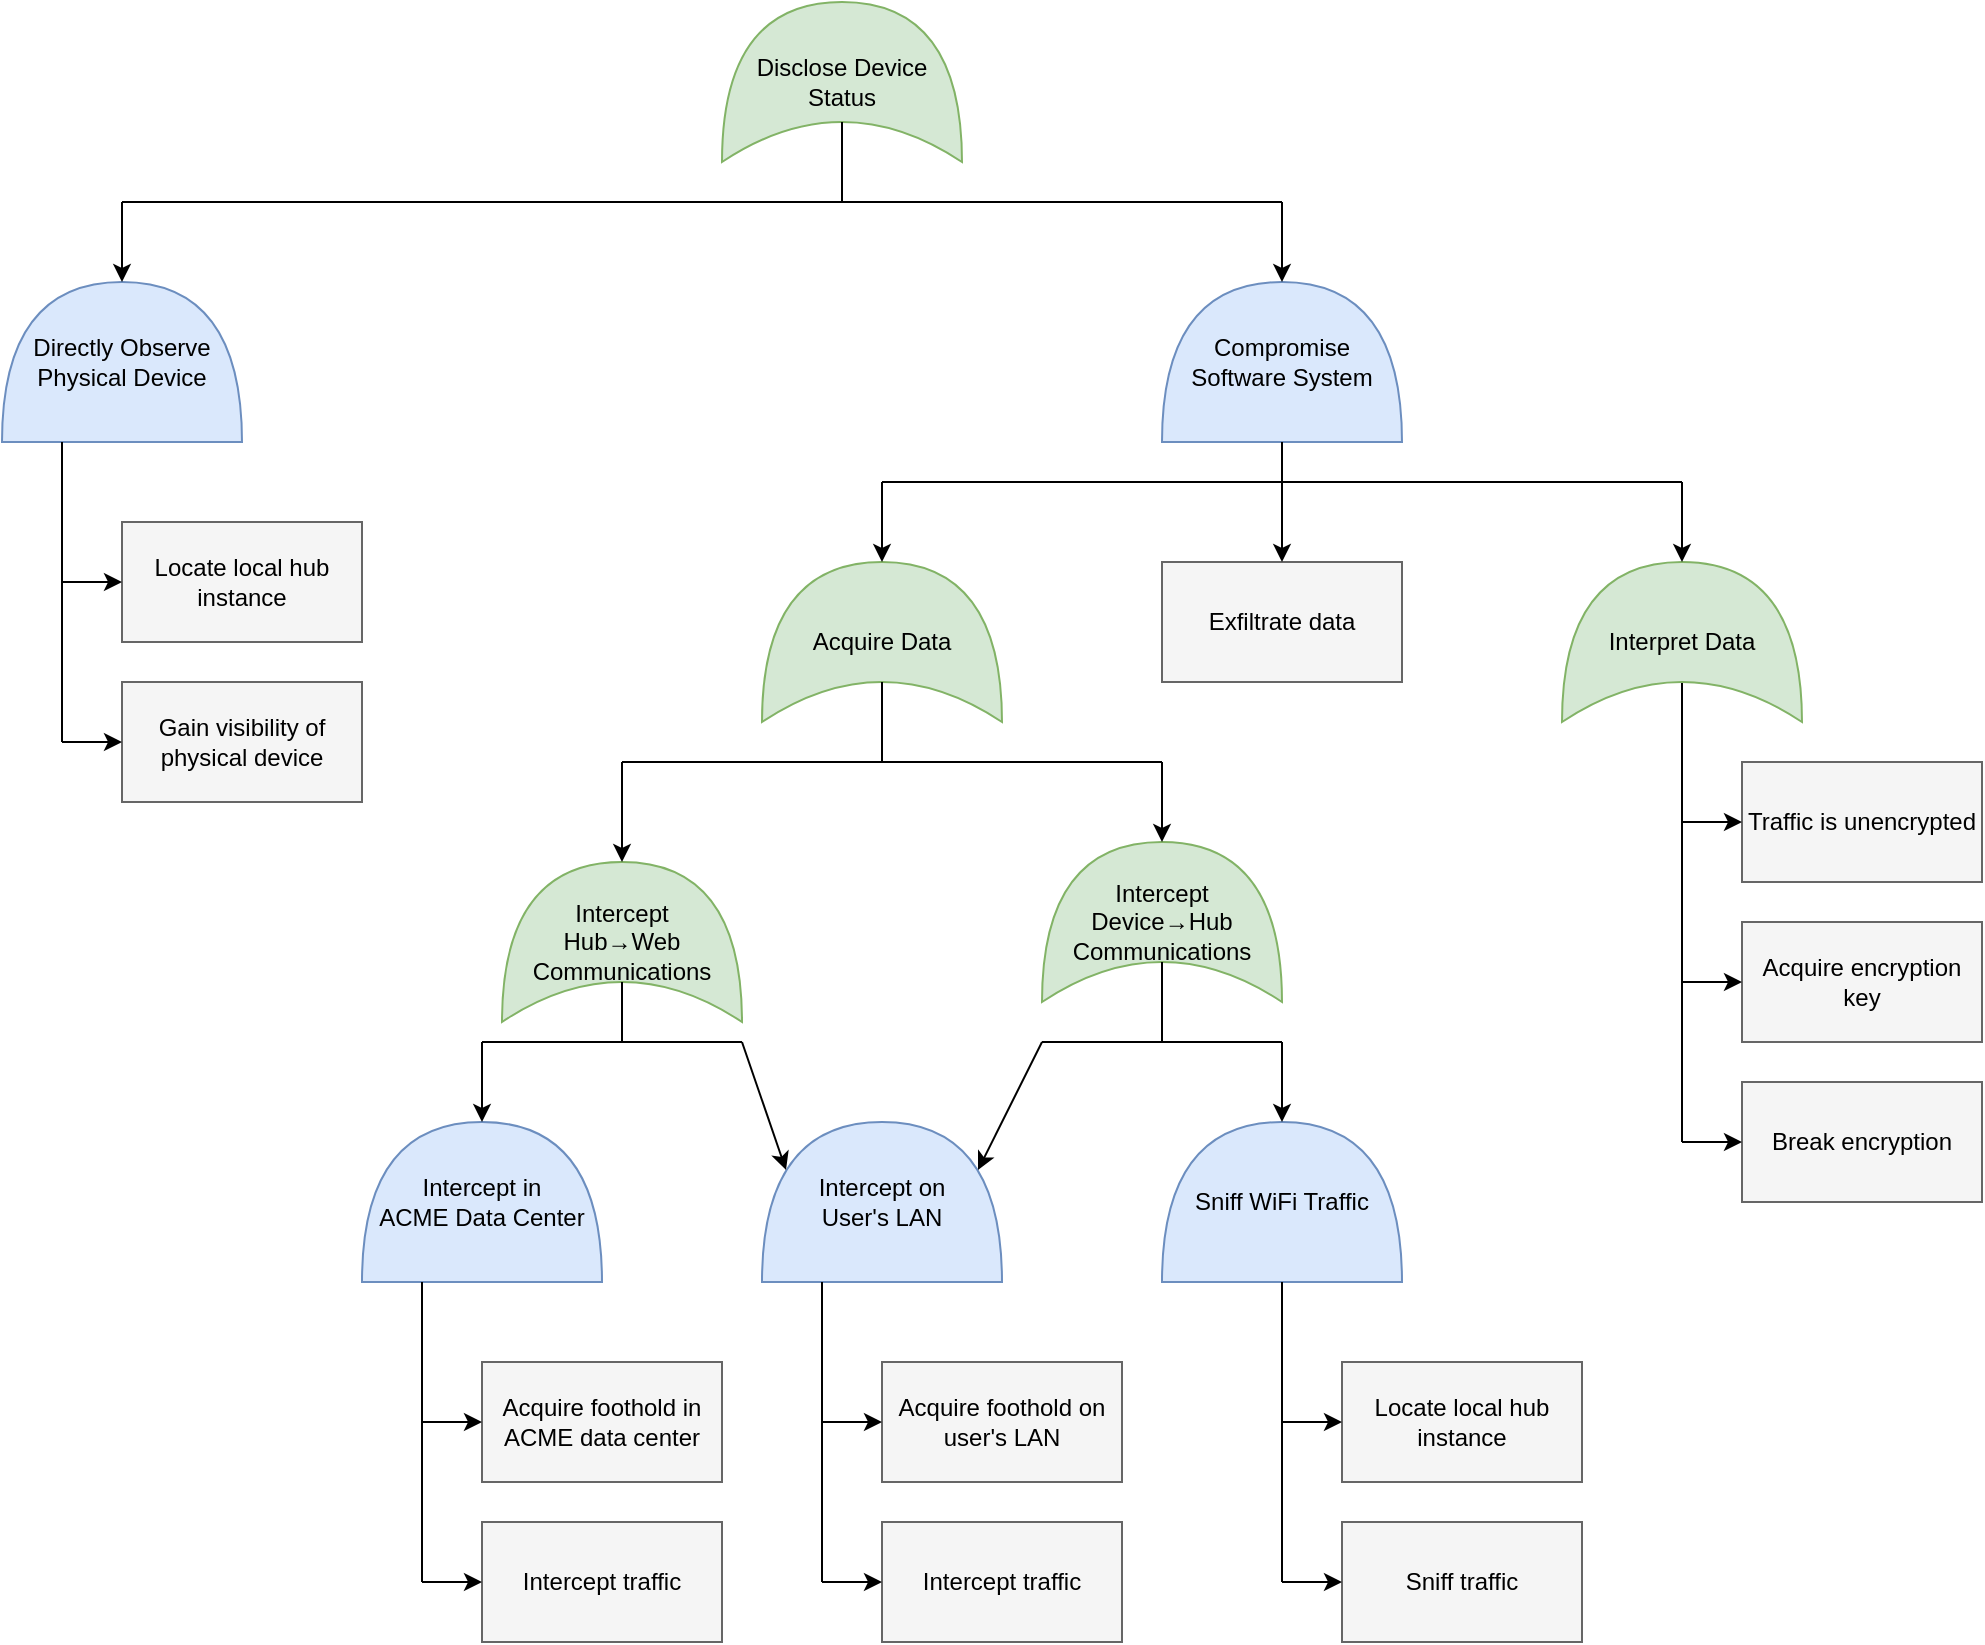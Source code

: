 <mxfile pages="1" version="11.2.5" type="device"><diagram id="2neCZO1XrC8-IKCYFb0F" name="Page-1"><mxGraphModel dx="1502" dy="1027" grid="1" gridSize="10" guides="1" tooltips="1" connect="1" arrows="1" fold="1" page="0" pageScale="1" pageWidth="850" pageHeight="1100" math="0" shadow="0"><root><mxCell id="0"/><mxCell id="1" parent="0"/><mxCell id="PcCRDaLhkMDDwbh5B4F4-1" value="Disclose Device Status" style="shape=xor;whiteSpace=wrap;html=1;fillColor=#d5e8d4;strokeColor=#82b366;direction=north;" parent="1" vertex="1"><mxGeometry x="340" y="80" width="120" height="80" as="geometry"/></mxCell><mxCell id="PcCRDaLhkMDDwbh5B4F4-4" value="" style="endArrow=none;html=1;entryX=0.25;entryY=0.5;entryDx=0;entryDy=0;entryPerimeter=0;" parent="1" target="PcCRDaLhkMDDwbh5B4F4-1" edge="1"><mxGeometry width="50" height="50" relative="1" as="geometry"><mxPoint x="400" y="180" as="sourcePoint"/><mxPoint x="370" y="180" as="targetPoint"/></mxGeometry></mxCell><mxCell id="PcCRDaLhkMDDwbh5B4F4-5" value="" style="endArrow=none;html=1;" parent="1" edge="1"><mxGeometry width="50" height="50" relative="1" as="geometry"><mxPoint x="40" y="180" as="sourcePoint"/><mxPoint x="620" y="180" as="targetPoint"/></mxGeometry></mxCell><mxCell id="PcCRDaLhkMDDwbh5B4F4-6" value="Directly Observe Physical Device" style="shape=or;whiteSpace=wrap;html=1;direction=north;fillColor=#dae8fc;strokeColor=#6c8ebf;" parent="1" vertex="1"><mxGeometry x="-20" y="220" width="120" height="80" as="geometry"/></mxCell><mxCell id="PcCRDaLhkMDDwbh5B4F4-7" value="" style="endArrow=classic;html=1;fontColor=#FF3333;entryX=1;entryY=0.5;entryDx=0;entryDy=0;entryPerimeter=0;" parent="1" target="PcCRDaLhkMDDwbh5B4F4-6" edge="1"><mxGeometry width="50" height="50" relative="1" as="geometry"><mxPoint x="40" y="180" as="sourcePoint"/><mxPoint x="30" y="320" as="targetPoint"/></mxGeometry></mxCell><mxCell id="PcCRDaLhkMDDwbh5B4F4-8" value="Locate local hub instance" style="rounded=0;whiteSpace=wrap;html=1;fillColor=#f5f5f5;strokeColor=#666666;" parent="1" vertex="1"><mxGeometry x="40" y="340" width="120" height="60" as="geometry"/></mxCell><mxCell id="PcCRDaLhkMDDwbh5B4F4-9" value="Gain visibility of physical device" style="rounded=0;whiteSpace=wrap;html=1;fillColor=#f5f5f5;strokeColor=#666666;" parent="1" vertex="1"><mxGeometry x="40" y="420" width="120" height="60" as="geometry"/></mxCell><mxCell id="PcCRDaLhkMDDwbh5B4F4-10" value="" style="endArrow=none;html=1;entryX=0;entryY=0.25;entryDx=0;entryDy=0;entryPerimeter=0;" parent="1" target="PcCRDaLhkMDDwbh5B4F4-6" edge="1"><mxGeometry width="50" height="50" relative="1" as="geometry"><mxPoint x="10" y="450" as="sourcePoint"/><mxPoint y="310" as="targetPoint"/></mxGeometry></mxCell><mxCell id="PcCRDaLhkMDDwbh5B4F4-11" value="" style="endArrow=classic;html=1;fontColor=#FF3333;entryX=0;entryY=0.5;entryDx=0;entryDy=0;" parent="1" target="PcCRDaLhkMDDwbh5B4F4-8" edge="1"><mxGeometry width="50" height="50" relative="1" as="geometry"><mxPoint x="10" y="370" as="sourcePoint"/><mxPoint x="50" y="230.0" as="targetPoint"/></mxGeometry></mxCell><mxCell id="PcCRDaLhkMDDwbh5B4F4-12" value="" style="endArrow=classic;html=1;fontColor=#FF3333;entryX=0;entryY=0.5;entryDx=0;entryDy=0;" parent="1" target="PcCRDaLhkMDDwbh5B4F4-9" edge="1"><mxGeometry width="50" height="50" relative="1" as="geometry"><mxPoint x="10" y="450" as="sourcePoint"/><mxPoint x="50" y="380" as="targetPoint"/></mxGeometry></mxCell><mxCell id="PcCRDaLhkMDDwbh5B4F4-13" value="Intercept&lt;br&gt;Hub&lt;span class=&quot;js-about-item-abstr&quot;&gt;→&lt;/span&gt;Web Communications" style="shape=xor;whiteSpace=wrap;html=1;fillColor=#d5e8d4;strokeColor=#82b366;direction=north;" parent="1" vertex="1"><mxGeometry x="230" y="510" width="120" height="80" as="geometry"/></mxCell><mxCell id="PcCRDaLhkMDDwbh5B4F4-14" value="Intercept&lt;br&gt;Device&lt;span class=&quot;js-about-item-abstr&quot;&gt;→Hub&lt;br&gt;&lt;/span&gt;Communications" style="shape=xor;whiteSpace=wrap;html=1;fillColor=#d5e8d4;strokeColor=#82b366;direction=north;" parent="1" vertex="1"><mxGeometry x="500" y="500" width="120" height="80" as="geometry"/></mxCell><mxCell id="PcCRDaLhkMDDwbh5B4F4-16" value="Intercept on&lt;br&gt;User's LAN" style="shape=or;whiteSpace=wrap;html=1;direction=north;fillColor=#dae8fc;strokeColor=#6c8ebf;" parent="1" vertex="1"><mxGeometry x="360" y="640" width="120" height="80" as="geometry"/></mxCell><mxCell id="PcCRDaLhkMDDwbh5B4F4-17" value="Intercept in&lt;br&gt;ACME Data Center" style="shape=or;whiteSpace=wrap;html=1;direction=north;fillColor=#dae8fc;strokeColor=#6c8ebf;" parent="1" vertex="1"><mxGeometry x="160" y="640" width="120" height="80" as="geometry"/></mxCell><mxCell id="PcCRDaLhkMDDwbh5B4F4-19" value="Sniff WiFi Traffic" style="shape=or;whiteSpace=wrap;html=1;direction=north;fillColor=#dae8fc;strokeColor=#6c8ebf;" parent="1" vertex="1"><mxGeometry x="560" y="640" width="120" height="80" as="geometry"/></mxCell><mxCell id="PcCRDaLhkMDDwbh5B4F4-20" value="" style="endArrow=classic;html=1;fontColor=#FF3333;entryX=1;entryY=0.5;entryDx=0;entryDy=0;entryPerimeter=0;" parent="1" target="PcCRDaLhkMDDwbh5B4F4-13" edge="1"><mxGeometry width="50" height="50" relative="1" as="geometry"><mxPoint x="290" y="460" as="sourcePoint"/><mxPoint x="-70" y="510.0" as="targetPoint"/></mxGeometry></mxCell><mxCell id="PcCRDaLhkMDDwbh5B4F4-21" value="" style="endArrow=classic;html=1;fontColor=#FF3333;entryX=1;entryY=0.5;entryDx=0;entryDy=0;entryPerimeter=0;" parent="1" target="PcCRDaLhkMDDwbh5B4F4-14" edge="1"><mxGeometry width="50" height="50" relative="1" as="geometry"><mxPoint x="560" y="460" as="sourcePoint"/><mxPoint x="-60" y="520.0" as="targetPoint"/></mxGeometry></mxCell><mxCell id="PcCRDaLhkMDDwbh5B4F4-22" value="" style="endArrow=none;html=1;entryX=0.25;entryY=0.5;entryDx=0;entryDy=0;entryPerimeter=0;" parent="1" target="PcCRDaLhkMDDwbh5B4F4-13" edge="1"><mxGeometry width="50" height="50" relative="1" as="geometry"><mxPoint x="290" y="600" as="sourcePoint"/><mxPoint x="240.0" y="590" as="targetPoint"/></mxGeometry></mxCell><mxCell id="PcCRDaLhkMDDwbh5B4F4-23" value="" style="endArrow=none;html=1;entryX=0.25;entryY=0.5;entryDx=0;entryDy=0;entryPerimeter=0;" parent="1" target="PcCRDaLhkMDDwbh5B4F4-14" edge="1"><mxGeometry width="50" height="50" relative="1" as="geometry"><mxPoint x="560" y="600" as="sourcePoint"/><mxPoint x="240.0" y="570" as="targetPoint"/></mxGeometry></mxCell><mxCell id="PcCRDaLhkMDDwbh5B4F4-24" value="" style="endArrow=none;html=1;" parent="1" edge="1"><mxGeometry width="50" height="50" relative="1" as="geometry"><mxPoint x="220" y="600" as="sourcePoint"/><mxPoint x="350" y="600" as="targetPoint"/></mxGeometry></mxCell><mxCell id="PcCRDaLhkMDDwbh5B4F4-25" value="" style="endArrow=none;html=1;" parent="1" edge="1"><mxGeometry width="50" height="50" relative="1" as="geometry"><mxPoint x="500" y="600" as="sourcePoint"/><mxPoint x="620" y="600" as="targetPoint"/></mxGeometry></mxCell><mxCell id="PcCRDaLhkMDDwbh5B4F4-28" value="" style="endArrow=classic;html=1;fontColor=#FF3333;entryX=0.7;entryY=0.9;entryDx=0;entryDy=0;entryPerimeter=0;" parent="1" target="PcCRDaLhkMDDwbh5B4F4-16" edge="1"><mxGeometry width="50" height="50" relative="1" as="geometry"><mxPoint x="500" y="600" as="sourcePoint"/><mxPoint x="510" y="664" as="targetPoint"/></mxGeometry></mxCell><mxCell id="PcCRDaLhkMDDwbh5B4F4-29" value="" style="endArrow=classic;html=1;fontColor=#FF3333;entryX=1;entryY=0.5;entryDx=0;entryDy=0;entryPerimeter=0;" parent="1" target="PcCRDaLhkMDDwbh5B4F4-19" edge="1"><mxGeometry width="50" height="50" relative="1" as="geometry"><mxPoint x="620" y="600" as="sourcePoint"/><mxPoint x="180" y="670" as="targetPoint"/></mxGeometry></mxCell><mxCell id="p0aZqe9GGIDoehT3jHg7-1" value="Acquire foothold on user's LAN" style="rounded=0;whiteSpace=wrap;html=1;fillColor=#f5f5f5;strokeColor=#666666;" parent="1" vertex="1"><mxGeometry x="420" y="760" width="120" height="60" as="geometry"/></mxCell><mxCell id="p0aZqe9GGIDoehT3jHg7-2" value="Intercept traffic" style="rounded=0;whiteSpace=wrap;html=1;fillColor=#f5f5f5;strokeColor=#666666;" parent="1" vertex="1"><mxGeometry x="420" y="840" width="120" height="60" as="geometry"/></mxCell><mxCell id="p0aZqe9GGIDoehT3jHg7-3" value="" style="endArrow=none;html=1;entryX=0;entryY=0.25;entryDx=0;entryDy=0;entryPerimeter=0;" parent="1" target="PcCRDaLhkMDDwbh5B4F4-16" edge="1"><mxGeometry width="50" height="50" relative="1" as="geometry"><mxPoint x="390" y="870" as="sourcePoint"/><mxPoint x="390" y="720" as="targetPoint"/></mxGeometry></mxCell><mxCell id="p0aZqe9GGIDoehT3jHg7-4" value="" style="endArrow=classic;html=1;fontColor=#FF3333;entryX=0;entryY=0.5;entryDx=0;entryDy=0;" parent="1" target="p0aZqe9GGIDoehT3jHg7-1" edge="1"><mxGeometry width="50" height="50" relative="1" as="geometry"><mxPoint x="390" y="790" as="sourcePoint"/><mxPoint x="430" y="650.0" as="targetPoint"/></mxGeometry></mxCell><mxCell id="p0aZqe9GGIDoehT3jHg7-5" value="" style="endArrow=classic;html=1;fontColor=#FF3333;entryX=0;entryY=0.5;entryDx=0;entryDy=0;" parent="1" target="p0aZqe9GGIDoehT3jHg7-2" edge="1"><mxGeometry width="50" height="50" relative="1" as="geometry"><mxPoint x="390" y="870" as="sourcePoint"/><mxPoint x="430" y="800" as="targetPoint"/></mxGeometry></mxCell><mxCell id="p0aZqe9GGIDoehT3jHg7-6" value="Acquire foothold in ACME data center" style="rounded=0;whiteSpace=wrap;html=1;fillColor=#f5f5f5;strokeColor=#666666;" parent="1" vertex="1"><mxGeometry x="220" y="760" width="120" height="60" as="geometry"/></mxCell><mxCell id="p0aZqe9GGIDoehT3jHg7-7" value="Intercept traffic" style="rounded=0;whiteSpace=wrap;html=1;fillColor=#f5f5f5;strokeColor=#666666;" parent="1" vertex="1"><mxGeometry x="220" y="840" width="120" height="60" as="geometry"/></mxCell><mxCell id="p0aZqe9GGIDoehT3jHg7-8" value="" style="endArrow=none;html=1;entryX=0;entryY=0.25;entryDx=0;entryDy=0;entryPerimeter=0;" parent="1" target="PcCRDaLhkMDDwbh5B4F4-17" edge="1"><mxGeometry width="50" height="50" relative="1" as="geometry"><mxPoint x="190" y="870" as="sourcePoint"/><mxPoint x="190" y="720" as="targetPoint"/></mxGeometry></mxCell><mxCell id="p0aZqe9GGIDoehT3jHg7-9" value="" style="endArrow=classic;html=1;fontColor=#FF3333;entryX=0;entryY=0.5;entryDx=0;entryDy=0;" parent="1" target="p0aZqe9GGIDoehT3jHg7-6" edge="1"><mxGeometry width="50" height="50" relative="1" as="geometry"><mxPoint x="190" y="790" as="sourcePoint"/><mxPoint x="230" y="650.0" as="targetPoint"/></mxGeometry></mxCell><mxCell id="p0aZqe9GGIDoehT3jHg7-10" value="" style="endArrow=classic;html=1;fontColor=#FF3333;entryX=0;entryY=0.5;entryDx=0;entryDy=0;" parent="1" target="p0aZqe9GGIDoehT3jHg7-7" edge="1"><mxGeometry width="50" height="50" relative="1" as="geometry"><mxPoint x="190" y="870" as="sourcePoint"/><mxPoint x="230" y="800" as="targetPoint"/></mxGeometry></mxCell><mxCell id="p0aZqe9GGIDoehT3jHg7-16" value="Traffic is unencrypted" style="rounded=0;whiteSpace=wrap;html=1;fillColor=#f5f5f5;strokeColor=#666666;" parent="1" vertex="1"><mxGeometry x="850" y="460" width="120" height="60" as="geometry"/></mxCell><mxCell id="p0aZqe9GGIDoehT3jHg7-17" value="Acquire encryption key" style="rounded=0;whiteSpace=wrap;html=1;fillColor=#f5f5f5;strokeColor=#666666;" parent="1" vertex="1"><mxGeometry x="850" y="540" width="120" height="60" as="geometry"/></mxCell><mxCell id="p0aZqe9GGIDoehT3jHg7-18" value="" style="endArrow=none;html=1;entryX=0.25;entryY=0.5;entryDx=0;entryDy=0;entryPerimeter=0;" parent="1" target="p0aZqe9GGIDoehT3jHg7-27" edge="1"><mxGeometry width="50" height="50" relative="1" as="geometry"><mxPoint x="820" y="650" as="sourcePoint"/><mxPoint x="820" y="420" as="targetPoint"/></mxGeometry></mxCell><mxCell id="p0aZqe9GGIDoehT3jHg7-19" value="" style="endArrow=classic;html=1;fontColor=#FF3333;entryX=0;entryY=0.5;entryDx=0;entryDy=0;" parent="1" target="p0aZqe9GGIDoehT3jHg7-16" edge="1"><mxGeometry width="50" height="50" relative="1" as="geometry"><mxPoint x="820" y="490" as="sourcePoint"/><mxPoint x="860" y="350.0" as="targetPoint"/></mxGeometry></mxCell><mxCell id="p0aZqe9GGIDoehT3jHg7-20" value="" style="endArrow=classic;html=1;fontColor=#FF3333;entryX=0;entryY=0.5;entryDx=0;entryDy=0;" parent="1" target="p0aZqe9GGIDoehT3jHg7-17" edge="1"><mxGeometry width="50" height="50" relative="1" as="geometry"><mxPoint x="820" y="570" as="sourcePoint"/><mxPoint x="860" y="500" as="targetPoint"/></mxGeometry></mxCell><mxCell id="p0aZqe9GGIDoehT3jHg7-24" value="Compromise&lt;br&gt;Software System" style="shape=or;whiteSpace=wrap;html=1;direction=north;fillColor=#dae8fc;strokeColor=#6c8ebf;" parent="1" vertex="1"><mxGeometry x="560" y="220" width="120" height="80" as="geometry"/></mxCell><mxCell id="p0aZqe9GGIDoehT3jHg7-25" value="Acquire Data" style="shape=xor;whiteSpace=wrap;html=1;fillColor=#d5e8d4;strokeColor=#82b366;direction=north;" parent="1" vertex="1"><mxGeometry x="360" y="360" width="120" height="80" as="geometry"/></mxCell><mxCell id="p0aZqe9GGIDoehT3jHg7-26" value="Exfiltrate data" style="rounded=0;whiteSpace=wrap;html=1;fillColor=#f5f5f5;strokeColor=#666666;" parent="1" vertex="1"><mxGeometry x="560" y="360" width="120" height="60" as="geometry"/></mxCell><mxCell id="p0aZqe9GGIDoehT3jHg7-27" value="Interpret Data" style="shape=xor;whiteSpace=wrap;html=1;fillColor=#d5e8d4;strokeColor=#82b366;direction=north;" parent="1" vertex="1"><mxGeometry x="760" y="360" width="120" height="80" as="geometry"/></mxCell><mxCell id="p0aZqe9GGIDoehT3jHg7-28" value="" style="endArrow=none;html=1;" parent="1" edge="1"><mxGeometry width="50" height="50" relative="1" as="geometry"><mxPoint x="290" y="460" as="sourcePoint"/><mxPoint x="560" y="460" as="targetPoint"/></mxGeometry></mxCell><mxCell id="p0aZqe9GGIDoehT3jHg7-29" value="" style="endArrow=classic;html=1;fontColor=#FF3333;entryX=0.7;entryY=0.1;entryDx=0;entryDy=0;entryPerimeter=0;" parent="1" target="PcCRDaLhkMDDwbh5B4F4-16" edge="1"><mxGeometry width="50" height="50" relative="1" as="geometry"><mxPoint x="350" y="600" as="sourcePoint"/><mxPoint x="560" y="650" as="targetPoint"/></mxGeometry></mxCell><mxCell id="p0aZqe9GGIDoehT3jHg7-30" value="" style="endArrow=classic;html=1;fontColor=#FF3333;entryX=1;entryY=0.5;entryDx=0;entryDy=0;entryPerimeter=0;" parent="1" target="PcCRDaLhkMDDwbh5B4F4-17" edge="1"><mxGeometry width="50" height="50" relative="1" as="geometry"><mxPoint x="220" y="600" as="sourcePoint"/><mxPoint x="382" y="674" as="targetPoint"/></mxGeometry></mxCell><mxCell id="p0aZqe9GGIDoehT3jHg7-31" value="" style="endArrow=none;html=1;entryX=0.25;entryY=0.5;entryDx=0;entryDy=0;entryPerimeter=0;" parent="1" target="p0aZqe9GGIDoehT3jHg7-25" edge="1"><mxGeometry width="50" height="50" relative="1" as="geometry"><mxPoint x="420" y="460" as="sourcePoint"/><mxPoint x="340" y="150" as="targetPoint"/></mxGeometry></mxCell><mxCell id="p0aZqe9GGIDoehT3jHg7-32" value="" style="endArrow=classic;html=1;fontColor=#FF3333;entryX=1;entryY=0.5;entryDx=0;entryDy=0;entryPerimeter=0;" parent="1" target="p0aZqe9GGIDoehT3jHg7-24" edge="1"><mxGeometry width="50" height="50" relative="1" as="geometry"><mxPoint x="620" y="180" as="sourcePoint"/><mxPoint x="50" y="230" as="targetPoint"/></mxGeometry></mxCell><mxCell id="p0aZqe9GGIDoehT3jHg7-34" value="" style="endArrow=none;html=1;exitX=0;exitY=0.5;exitDx=0;exitDy=0;exitPerimeter=0;" parent="1" source="p0aZqe9GGIDoehT3jHg7-24" edge="1"><mxGeometry width="50" height="50" relative="1" as="geometry"><mxPoint x="410" y="190" as="sourcePoint"/><mxPoint x="620" y="320" as="targetPoint"/></mxGeometry></mxCell><mxCell id="p0aZqe9GGIDoehT3jHg7-35" value="" style="endArrow=none;html=1;" parent="1" edge="1"><mxGeometry width="50" height="50" relative="1" as="geometry"><mxPoint x="420" y="320" as="sourcePoint"/><mxPoint x="820" y="320" as="targetPoint"/></mxGeometry></mxCell><mxCell id="p0aZqe9GGIDoehT3jHg7-36" value="" style="endArrow=classic;html=1;fontColor=#FF3333;entryX=1;entryY=0.5;entryDx=0;entryDy=0;entryPerimeter=0;" parent="1" target="p0aZqe9GGIDoehT3jHg7-25" edge="1"><mxGeometry width="50" height="50" relative="1" as="geometry"><mxPoint x="420" y="320" as="sourcePoint"/><mxPoint x="419" y="360" as="targetPoint"/></mxGeometry></mxCell><mxCell id="p0aZqe9GGIDoehT3jHg7-37" value="" style="endArrow=classic;html=1;fontColor=#FF3333;entryX=0.5;entryY=0;entryDx=0;entryDy=0;" parent="1" target="p0aZqe9GGIDoehT3jHg7-26" edge="1"><mxGeometry width="50" height="50" relative="1" as="geometry"><mxPoint x="620" y="320" as="sourcePoint"/><mxPoint x="620" y="360" as="targetPoint"/></mxGeometry></mxCell><mxCell id="p0aZqe9GGIDoehT3jHg7-38" value="" style="endArrow=classic;html=1;fontColor=#FF3333;entryX=0.5;entryY=0;entryDx=0;entryDy=0;" parent="1" edge="1"><mxGeometry width="50" height="50" relative="1" as="geometry"><mxPoint x="820" y="320" as="sourcePoint"/><mxPoint x="820" y="360" as="targetPoint"/></mxGeometry></mxCell><mxCell id="p0aZqe9GGIDoehT3jHg7-40" value="Locate local hub instance" style="rounded=0;whiteSpace=wrap;html=1;fillColor=#f5f5f5;strokeColor=#666666;" parent="1" vertex="1"><mxGeometry x="650" y="760" width="120" height="60" as="geometry"/></mxCell><mxCell id="p0aZqe9GGIDoehT3jHg7-41" value="Sniff traffic" style="rounded=0;whiteSpace=wrap;html=1;fillColor=#f5f5f5;strokeColor=#666666;" parent="1" vertex="1"><mxGeometry x="650" y="840" width="120" height="60" as="geometry"/></mxCell><mxCell id="p0aZqe9GGIDoehT3jHg7-42" value="" style="endArrow=none;html=1;entryX=0;entryY=0.5;entryDx=0;entryDy=0;entryPerimeter=0;" parent="1" target="PcCRDaLhkMDDwbh5B4F4-19" edge="1"><mxGeometry width="50" height="50" relative="1" as="geometry"><mxPoint x="620" y="870" as="sourcePoint"/><mxPoint x="620" y="720" as="targetPoint"/></mxGeometry></mxCell><mxCell id="p0aZqe9GGIDoehT3jHg7-43" value="" style="endArrow=classic;html=1;fontColor=#FF3333;entryX=0;entryY=0.5;entryDx=0;entryDy=0;" parent="1" target="p0aZqe9GGIDoehT3jHg7-40" edge="1"><mxGeometry width="50" height="50" relative="1" as="geometry"><mxPoint x="620" y="790" as="sourcePoint"/><mxPoint x="660" y="650.0" as="targetPoint"/></mxGeometry></mxCell><mxCell id="p0aZqe9GGIDoehT3jHg7-44" value="" style="endArrow=classic;html=1;fontColor=#FF3333;entryX=0;entryY=0.5;entryDx=0;entryDy=0;" parent="1" target="p0aZqe9GGIDoehT3jHg7-41" edge="1"><mxGeometry width="50" height="50" relative="1" as="geometry"><mxPoint x="620" y="870" as="sourcePoint"/><mxPoint x="660" y="800" as="targetPoint"/></mxGeometry></mxCell><mxCell id="1jrXe7ff0vqTbim6INDc-1" value="Break encryption" style="rounded=0;whiteSpace=wrap;html=1;fillColor=#f5f5f5;strokeColor=#666666;" vertex="1" parent="1"><mxGeometry x="850" y="620" width="120" height="60" as="geometry"/></mxCell><mxCell id="1jrXe7ff0vqTbim6INDc-2" value="" style="endArrow=classic;html=1;fontColor=#FF3333;entryX=0;entryY=0.5;entryDx=0;entryDy=0;" edge="1" parent="1" target="1jrXe7ff0vqTbim6INDc-1"><mxGeometry width="50" height="50" relative="1" as="geometry"><mxPoint x="820" y="650" as="sourcePoint"/><mxPoint x="860" y="580" as="targetPoint"/></mxGeometry></mxCell></root></mxGraphModel></diagram></mxfile>